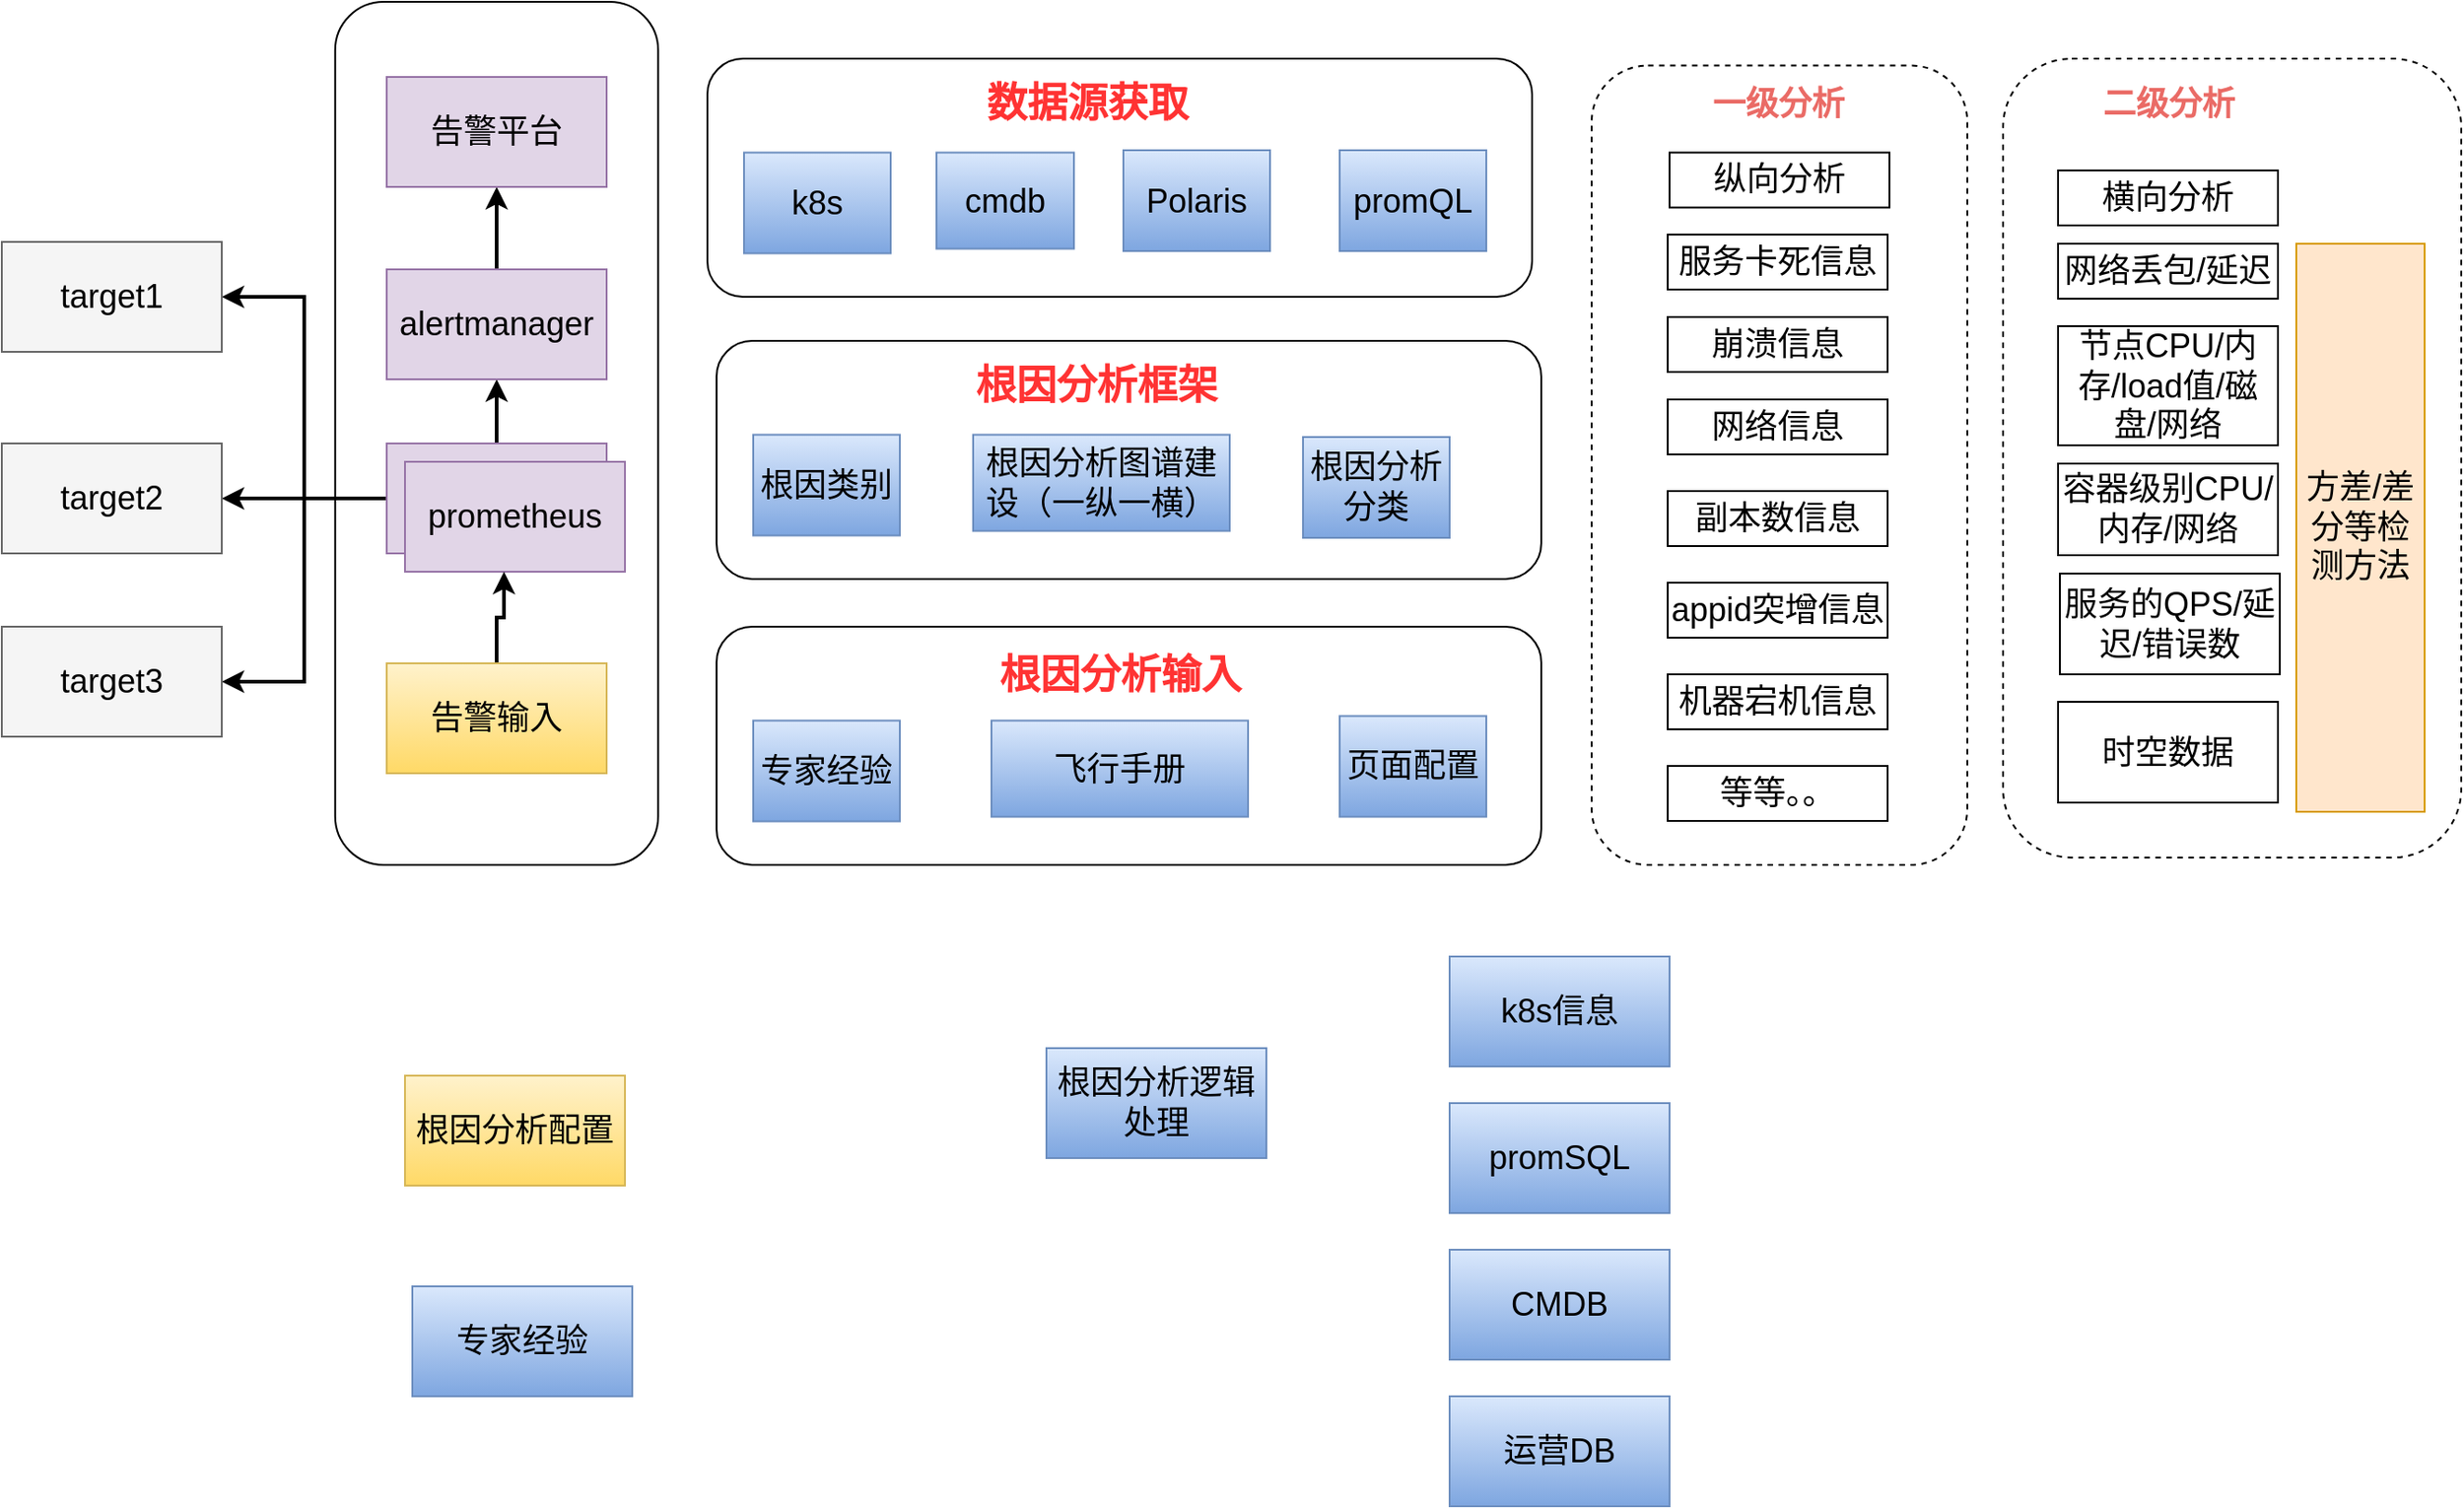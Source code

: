 <mxfile version="16.5.6" type="github">
  <diagram id="Aqf99x5-OG6gZ8053Yl7" name="第 1 页">
    <mxGraphModel dx="996" dy="561" grid="1" gridSize="10" guides="1" tooltips="1" connect="1" arrows="1" fold="1" page="1" pageScale="1" pageWidth="827" pageHeight="1169" math="0" shadow="0">
      <root>
        <mxCell id="0" />
        <mxCell id="1" parent="0" />
        <mxCell id="qlhYkGJH06k92T9zRMgj-84" value="" style="rounded=1;whiteSpace=wrap;html=1;" vertex="1" parent="1">
          <mxGeometry x="251.88" y="2" width="176.25" height="471" as="geometry" />
        </mxCell>
        <mxCell id="qlhYkGJH06k92T9zRMgj-83" value="" style="rounded=1;whiteSpace=wrap;html=1;fontSize=18;fontColor=#000000;strokeColor=#000000;strokeWidth=1;dashed=1;" vertex="1" parent="1">
          <mxGeometry x="937.5" y="36.75" width="205" height="436.25" as="geometry" />
        </mxCell>
        <mxCell id="qlhYkGJH06k92T9zRMgj-63" value="" style="rounded=1;whiteSpace=wrap;html=1;" vertex="1" parent="1">
          <mxGeometry x="460" y="187" width="450" height="130" as="geometry" />
        </mxCell>
        <mxCell id="qlhYkGJH06k92T9zRMgj-3" style="edgeStyle=orthogonalEdgeStyle;rounded=0;orthogonalLoop=1;jettySize=auto;html=1;exitX=0;exitY=0.5;exitDx=0;exitDy=0;entryX=1;entryY=0.5;entryDx=0;entryDy=0;fontSize=18;fontColor=#000000;strokeColor=#000000;strokeWidth=2;" edge="1" parent="1" source="qlhYkGJH06k92T9zRMgj-7" target="qlhYkGJH06k92T9zRMgj-8">
          <mxGeometry relative="1" as="geometry" />
        </mxCell>
        <mxCell id="qlhYkGJH06k92T9zRMgj-4" style="edgeStyle=orthogonalEdgeStyle;rounded=0;orthogonalLoop=1;jettySize=auto;html=1;exitX=0;exitY=0.5;exitDx=0;exitDy=0;fontSize=18;fontColor=#000000;strokeColor=#000000;strokeWidth=2;" edge="1" parent="1" source="qlhYkGJH06k92T9zRMgj-7" target="qlhYkGJH06k92T9zRMgj-9">
          <mxGeometry relative="1" as="geometry" />
        </mxCell>
        <mxCell id="qlhYkGJH06k92T9zRMgj-5" style="edgeStyle=orthogonalEdgeStyle;rounded=0;orthogonalLoop=1;jettySize=auto;html=1;exitX=0;exitY=0.5;exitDx=0;exitDy=0;entryX=1;entryY=0.5;entryDx=0;entryDy=0;fontSize=18;fontColor=#000000;strokeColor=#000000;strokeWidth=2;" edge="1" parent="1" source="qlhYkGJH06k92T9zRMgj-7" target="qlhYkGJH06k92T9zRMgj-10">
          <mxGeometry relative="1" as="geometry" />
        </mxCell>
        <mxCell id="qlhYkGJH06k92T9zRMgj-6" style="edgeStyle=orthogonalEdgeStyle;rounded=0;orthogonalLoop=1;jettySize=auto;html=1;exitX=0.5;exitY=0;exitDx=0;exitDy=0;fontSize=18;fontColor=#000000;strokeColor=#000000;strokeWidth=2;" edge="1" parent="1" source="qlhYkGJH06k92T9zRMgj-7" target="qlhYkGJH06k92T9zRMgj-12">
          <mxGeometry relative="1" as="geometry" />
        </mxCell>
        <mxCell id="qlhYkGJH06k92T9zRMgj-7" value="&lt;font color=&quot;#000000&quot;&gt;prometheus&lt;/font&gt;" style="rounded=0;whiteSpace=wrap;html=1;fontSize=18;strokeColor=#9673a6;strokeWidth=1;fillColor=#e1d5e7;" vertex="1" parent="1">
          <mxGeometry x="280" y="243" width="120" height="60" as="geometry" />
        </mxCell>
        <mxCell id="qlhYkGJH06k92T9zRMgj-8" value="&lt;font color=&quot;#000000&quot;&gt;target1&lt;/font&gt;" style="rounded=0;whiteSpace=wrap;html=1;fontSize=18;fontColor=#333333;strokeColor=#666666;strokeWidth=1;fillColor=#f5f5f5;" vertex="1" parent="1">
          <mxGeometry x="70" y="133" width="120" height="60" as="geometry" />
        </mxCell>
        <mxCell id="qlhYkGJH06k92T9zRMgj-9" value="&lt;font color=&quot;#000000&quot;&gt;target2&lt;/font&gt;" style="rounded=0;whiteSpace=wrap;html=1;fontSize=18;fontColor=#333333;strokeColor=#666666;strokeWidth=1;fillColor=#f5f5f5;" vertex="1" parent="1">
          <mxGeometry x="70" y="243" width="120" height="60" as="geometry" />
        </mxCell>
        <mxCell id="qlhYkGJH06k92T9zRMgj-10" value="&lt;font color=&quot;#000000&quot;&gt;target3&lt;/font&gt;" style="rounded=0;whiteSpace=wrap;html=1;fontSize=18;fontColor=#333333;strokeColor=#666666;strokeWidth=1;fillColor=#f5f5f5;" vertex="1" parent="1">
          <mxGeometry x="70" y="343" width="120" height="60" as="geometry" />
        </mxCell>
        <mxCell id="qlhYkGJH06k92T9zRMgj-60" style="edgeStyle=orthogonalEdgeStyle;rounded=0;orthogonalLoop=1;jettySize=auto;html=1;exitX=0.5;exitY=0;exitDx=0;exitDy=0;strokeWidth=2;" edge="1" parent="1" source="qlhYkGJH06k92T9zRMgj-12" target="qlhYkGJH06k92T9zRMgj-13">
          <mxGeometry relative="1" as="geometry" />
        </mxCell>
        <mxCell id="qlhYkGJH06k92T9zRMgj-12" value="&lt;font color=&quot;#000000&quot;&gt;alertmanager&lt;/font&gt;" style="whiteSpace=wrap;html=1;fontSize=18;strokeColor=#9673a6;rounded=0;strokeWidth=1;fillColor=#e1d5e7;" vertex="1" parent="1">
          <mxGeometry x="280" y="148" width="120" height="60" as="geometry" />
        </mxCell>
        <mxCell id="qlhYkGJH06k92T9zRMgj-13" value="告警平台" style="whiteSpace=wrap;html=1;fontSize=18;strokeColor=#9673a6;rounded=0;strokeWidth=1;fillColor=#e1d5e7;" vertex="1" parent="1">
          <mxGeometry x="280" y="43" width="120" height="60" as="geometry" />
        </mxCell>
        <mxCell id="qlhYkGJH06k92T9zRMgj-15" value="&lt;font color=&quot;#000000&quot;&gt;prometheus&lt;/font&gt;" style="rounded=0;whiteSpace=wrap;html=1;fontSize=18;strokeColor=#9673a6;strokeWidth=1;fillColor=#e1d5e7;" vertex="1" parent="1">
          <mxGeometry x="290" y="253" width="120" height="60" as="geometry" />
        </mxCell>
        <mxCell id="qlhYkGJH06k92T9zRMgj-16" style="edgeStyle=orthogonalEdgeStyle;rounded=0;orthogonalLoop=1;jettySize=auto;html=1;exitX=0.5;exitY=0;exitDx=0;exitDy=0;entryX=0.45;entryY=1;entryDx=0;entryDy=0;entryPerimeter=0;fontSize=18;fontColor=#000000;strokeColor=#000000;strokeWidth=2;" edge="1" parent="1" source="qlhYkGJH06k92T9zRMgj-17" target="qlhYkGJH06k92T9zRMgj-15">
          <mxGeometry relative="1" as="geometry" />
        </mxCell>
        <mxCell id="qlhYkGJH06k92T9zRMgj-17" value="&lt;font color=&quot;#000000&quot;&gt;告警输入&lt;/font&gt;" style="whiteSpace=wrap;html=1;fontSize=18;strokeColor=#d6b656;rounded=0;strokeWidth=1;fillColor=#fff2cc;gradientColor=#ffd966;" vertex="1" parent="1">
          <mxGeometry x="280" y="363" width="120" height="60" as="geometry" />
        </mxCell>
        <mxCell id="qlhYkGJH06k92T9zRMgj-22" value="&lt;font color=&quot;#000000&quot;&gt;根因分析配置&lt;/font&gt;" style="whiteSpace=wrap;html=1;fontSize=18;strokeColor=#d6b656;rounded=0;strokeWidth=1;fillColor=#fff2cc;gradientColor=#ffd966;" vertex="1" parent="1">
          <mxGeometry x="290" y="588" width="120" height="60" as="geometry" />
        </mxCell>
        <mxCell id="qlhYkGJH06k92T9zRMgj-32" value="&lt;font color=&quot;#000000&quot;&gt;服务卡死信息&lt;/font&gt;" style="whiteSpace=wrap;html=1;fontSize=18;strokeColor=#000000;fontColor=#FF0000;rounded=0;strokeWidth=1;" vertex="1" parent="1">
          <mxGeometry x="979" y="129" width="120" height="30" as="geometry" />
        </mxCell>
        <mxCell id="qlhYkGJH06k92T9zRMgj-34" value="&lt;font color=&quot;#000000&quot;&gt;崩溃信息&lt;/font&gt;" style="whiteSpace=wrap;html=1;fontSize=18;strokeColor=#000000;fontColor=#FF0000;rounded=0;strokeWidth=1;" vertex="1" parent="1">
          <mxGeometry x="979" y="174" width="120" height="30" as="geometry" />
        </mxCell>
        <mxCell id="qlhYkGJH06k92T9zRMgj-35" value="&lt;font color=&quot;#000000&quot;&gt;网络信息&lt;/font&gt;" style="whiteSpace=wrap;html=1;fontSize=18;strokeColor=#000000;fontColor=#FF0000;rounded=0;strokeWidth=1;" vertex="1" parent="1">
          <mxGeometry x="979" y="219" width="120" height="30" as="geometry" />
        </mxCell>
        <mxCell id="qlhYkGJH06k92T9zRMgj-36" value="&lt;font color=&quot;#000000&quot;&gt;副本数信息&lt;/font&gt;" style="whiteSpace=wrap;html=1;fontSize=18;strokeColor=#000000;fontColor=#FF0000;rounded=0;strokeWidth=1;" vertex="1" parent="1">
          <mxGeometry x="979" y="269" width="120" height="30" as="geometry" />
        </mxCell>
        <mxCell id="qlhYkGJH06k92T9zRMgj-37" value="&lt;font color=&quot;#000000&quot;&gt;appid突增信息&lt;/font&gt;" style="whiteSpace=wrap;html=1;fontSize=18;strokeColor=#000000;fontColor=#FF0000;rounded=0;strokeWidth=1;" vertex="1" parent="1">
          <mxGeometry x="979" y="319" width="120" height="30" as="geometry" />
        </mxCell>
        <mxCell id="qlhYkGJH06k92T9zRMgj-38" value="&lt;font color=&quot;#000000&quot;&gt;机器宕机信息&lt;/font&gt;" style="whiteSpace=wrap;html=1;fontSize=18;strokeColor=#000000;fontColor=#FF0000;rounded=0;strokeWidth=1;" vertex="1" parent="1">
          <mxGeometry x="979" y="369" width="120" height="30" as="geometry" />
        </mxCell>
        <mxCell id="qlhYkGJH06k92T9zRMgj-39" value="&lt;font color=&quot;#000000&quot;&gt;等等。。&lt;/font&gt;" style="whiteSpace=wrap;html=1;fontSize=18;strokeColor=#000000;fontColor=#FF0000;rounded=0;strokeWidth=1;" vertex="1" parent="1">
          <mxGeometry x="979" y="419" width="120" height="30" as="geometry" />
        </mxCell>
        <mxCell id="qlhYkGJH06k92T9zRMgj-40" value="&lt;font color=&quot;#ea6b66&quot;&gt;&lt;b&gt;一级分析&lt;/b&gt;&lt;/font&gt;" style="text;html=1;align=center;verticalAlign=middle;resizable=0;points=[];autosize=1;strokeColor=none;fillColor=none;fontSize=18;fontColor=#000000;" vertex="1" parent="1">
          <mxGeometry x="994" y="43" width="90" height="30" as="geometry" />
        </mxCell>
        <mxCell id="qlhYkGJH06k92T9zRMgj-41" value="" style="rounded=1;whiteSpace=wrap;html=1;fontSize=18;fontColor=#000000;strokeColor=#000000;strokeWidth=1;dashed=1;" vertex="1" parent="1">
          <mxGeometry x="1162" y="33" width="250" height="436" as="geometry" />
        </mxCell>
        <mxCell id="qlhYkGJH06k92T9zRMgj-42" value="&lt;font color=&quot;#000000&quot;&gt;网络丢包/延迟&lt;/font&gt;" style="whiteSpace=wrap;html=1;fontSize=18;strokeColor=#000000;fontColor=#FF0000;rounded=0;strokeWidth=1;" vertex="1" parent="1">
          <mxGeometry x="1192" y="134" width="120" height="30" as="geometry" />
        </mxCell>
        <mxCell id="qlhYkGJH06k92T9zRMgj-43" value="&lt;font color=&quot;#000000&quot;&gt;节点CPU/内存/load值/磁盘/网络&lt;/font&gt;" style="whiteSpace=wrap;html=1;fontSize=18;strokeColor=#000000;fontColor=#FF0000;rounded=0;strokeWidth=1;" vertex="1" parent="1">
          <mxGeometry x="1192" y="179" width="120" height="65" as="geometry" />
        </mxCell>
        <mxCell id="qlhYkGJH06k92T9zRMgj-44" value="&lt;font color=&quot;#000000&quot;&gt;容器级别CPU/内存/网络&lt;/font&gt;" style="whiteSpace=wrap;html=1;fontSize=18;strokeColor=#000000;fontColor=#FF0000;rounded=0;strokeWidth=1;" vertex="1" parent="1">
          <mxGeometry x="1192" y="254" width="120" height="50" as="geometry" />
        </mxCell>
        <mxCell id="qlhYkGJH06k92T9zRMgj-45" value="&lt;font color=&quot;#000000&quot;&gt;服务的QPS/延迟/错误数&lt;/font&gt;" style="whiteSpace=wrap;html=1;fontSize=18;strokeColor=#000000;fontColor=#FF0000;rounded=0;strokeWidth=1;" vertex="1" parent="1">
          <mxGeometry x="1193" y="314" width="120" height="55" as="geometry" />
        </mxCell>
        <mxCell id="qlhYkGJH06k92T9zRMgj-46" value="&lt;font color=&quot;#ea6b66&quot;&gt;&lt;b&gt;二级分析&lt;/b&gt;&lt;/font&gt;" style="text;html=1;align=center;verticalAlign=middle;resizable=0;points=[];autosize=1;strokeColor=none;fillColor=none;fontSize=18;fontColor=#000000;" vertex="1" parent="1">
          <mxGeometry x="1207" y="43" width="90" height="30" as="geometry" />
        </mxCell>
        <mxCell id="qlhYkGJH06k92T9zRMgj-47" value="&lt;font color=&quot;#000000&quot;&gt;方差/差分等检测方法&lt;/font&gt;" style="whiteSpace=wrap;html=1;fontSize=18;strokeColor=#d79b00;rounded=0;strokeWidth=1;fillColor=#ffe6cc;" vertex="1" parent="1">
          <mxGeometry x="1322" y="134" width="70" height="310" as="geometry" />
        </mxCell>
        <mxCell id="qlhYkGJH06k92T9zRMgj-48" value="&lt;font color=&quot;#000000&quot;&gt;时空数据&lt;/font&gt;" style="whiteSpace=wrap;html=1;fontSize=18;strokeColor=#000000;fontColor=#FF0000;rounded=0;strokeWidth=1;" vertex="1" parent="1">
          <mxGeometry x="1192" y="384" width="120" height="55" as="geometry" />
        </mxCell>
        <mxCell id="qlhYkGJH06k92T9zRMgj-50" value="根因类别" style="whiteSpace=wrap;html=1;fontSize=18;strokeColor=#6c8ebf;rounded=0;strokeWidth=1;fillColor=#dae8fc;gradientColor=#7ea6e0;" vertex="1" parent="1">
          <mxGeometry x="480" y="238.25" width="80" height="55" as="geometry" />
        </mxCell>
        <mxCell id="qlhYkGJH06k92T9zRMgj-51" value="专家经验" style="whiteSpace=wrap;html=1;fontSize=18;strokeColor=#6c8ebf;rounded=0;strokeWidth=1;fillColor=#dae8fc;gradientColor=#7ea6e0;" vertex="1" parent="1">
          <mxGeometry x="294" y="703" width="120" height="60" as="geometry" />
        </mxCell>
        <mxCell id="qlhYkGJH06k92T9zRMgj-52" value="根因分析图谱建设（一纵一横）" style="whiteSpace=wrap;html=1;fontSize=18;strokeColor=#6c8ebf;rounded=0;strokeWidth=1;fillColor=#dae8fc;gradientColor=#7ea6e0;" vertex="1" parent="1">
          <mxGeometry x="600" y="238.25" width="140" height="52.5" as="geometry" />
        </mxCell>
        <mxCell id="qlhYkGJH06k92T9zRMgj-53" value="根因分析逻辑处理" style="whiteSpace=wrap;html=1;fontSize=18;strokeColor=#6c8ebf;rounded=0;strokeWidth=1;fillColor=#dae8fc;gradientColor=#7ea6e0;" vertex="1" parent="1">
          <mxGeometry x="640" y="573" width="120" height="60" as="geometry" />
        </mxCell>
        <mxCell id="qlhYkGJH06k92T9zRMgj-56" value="k8s信息" style="whiteSpace=wrap;html=1;fontSize=18;strokeColor=#6c8ebf;rounded=0;strokeWidth=1;fillColor=#dae8fc;gradientColor=#7ea6e0;" vertex="1" parent="1">
          <mxGeometry x="860" y="523" width="120" height="60" as="geometry" />
        </mxCell>
        <mxCell id="qlhYkGJH06k92T9zRMgj-57" value="promSQL" style="whiteSpace=wrap;html=1;fontSize=18;strokeColor=#6c8ebf;rounded=0;strokeWidth=1;fillColor=#dae8fc;gradientColor=#7ea6e0;" vertex="1" parent="1">
          <mxGeometry x="860" y="603" width="120" height="60" as="geometry" />
        </mxCell>
        <mxCell id="qlhYkGJH06k92T9zRMgj-58" value="CMDB" style="whiteSpace=wrap;html=1;fontSize=18;strokeColor=#6c8ebf;rounded=0;strokeWidth=1;fillColor=#dae8fc;gradientColor=#7ea6e0;" vertex="1" parent="1">
          <mxGeometry x="860" y="683" width="120" height="60" as="geometry" />
        </mxCell>
        <mxCell id="qlhYkGJH06k92T9zRMgj-59" value="运营DB" style="whiteSpace=wrap;html=1;fontSize=18;strokeColor=#6c8ebf;rounded=0;strokeWidth=1;fillColor=#dae8fc;gradientColor=#7ea6e0;" vertex="1" parent="1">
          <mxGeometry x="860" y="763" width="120" height="60" as="geometry" />
        </mxCell>
        <mxCell id="qlhYkGJH06k92T9zRMgj-64" value="根因分析分类" style="whiteSpace=wrap;html=1;fontSize=18;strokeColor=#6c8ebf;rounded=0;strokeWidth=1;fillColor=#dae8fc;gradientColor=#7ea6e0;" vertex="1" parent="1">
          <mxGeometry x="780" y="239.5" width="80" height="55" as="geometry" />
        </mxCell>
        <mxCell id="qlhYkGJH06k92T9zRMgj-65" value="&lt;b&gt;&lt;font style=&quot;font-size: 22px&quot; color=&quot;#ff3333&quot;&gt;根因分析框架&lt;/font&gt;&lt;/b&gt;" style="text;html=1;align=center;verticalAlign=middle;resizable=0;points=[];autosize=1;strokeColor=none;fillColor=none;" vertex="1" parent="1">
          <mxGeometry x="592" y="202" width="150" height="20" as="geometry" />
        </mxCell>
        <mxCell id="qlhYkGJH06k92T9zRMgj-67" value="" style="rounded=1;whiteSpace=wrap;html=1;" vertex="1" parent="1">
          <mxGeometry x="460" y="343" width="450" height="130" as="geometry" />
        </mxCell>
        <mxCell id="qlhYkGJH06k92T9zRMgj-68" value="专家经验" style="whiteSpace=wrap;html=1;fontSize=18;strokeColor=#6c8ebf;rounded=0;strokeWidth=1;fillColor=#dae8fc;gradientColor=#7ea6e0;" vertex="1" parent="1">
          <mxGeometry x="480" y="394.25" width="80" height="55" as="geometry" />
        </mxCell>
        <mxCell id="qlhYkGJH06k92T9zRMgj-69" value="飞行手册" style="whiteSpace=wrap;html=1;fontSize=18;strokeColor=#6c8ebf;rounded=0;strokeWidth=1;fillColor=#dae8fc;gradientColor=#7ea6e0;" vertex="1" parent="1">
          <mxGeometry x="610" y="394.25" width="140" height="52.5" as="geometry" />
        </mxCell>
        <mxCell id="qlhYkGJH06k92T9zRMgj-70" value="页面配置" style="whiteSpace=wrap;html=1;fontSize=18;strokeColor=#6c8ebf;rounded=0;strokeWidth=1;fillColor=#dae8fc;gradientColor=#7ea6e0;" vertex="1" parent="1">
          <mxGeometry x="800" y="391.75" width="80" height="55" as="geometry" />
        </mxCell>
        <mxCell id="qlhYkGJH06k92T9zRMgj-71" value="&lt;font color=&quot;#ff3333&quot;&gt;&lt;span style=&quot;font-size: 22px&quot;&gt;&lt;b&gt;根因分析输入&lt;/b&gt;&lt;/span&gt;&lt;/font&gt;" style="text;html=1;align=center;verticalAlign=middle;resizable=0;points=[];autosize=1;strokeColor=none;fillColor=none;" vertex="1" parent="1">
          <mxGeometry x="605" y="360" width="150" height="20" as="geometry" />
        </mxCell>
        <mxCell id="qlhYkGJH06k92T9zRMgj-74" value="" style="rounded=1;whiteSpace=wrap;html=1;" vertex="1" parent="1">
          <mxGeometry x="455" y="33" width="450" height="130" as="geometry" />
        </mxCell>
        <mxCell id="qlhYkGJH06k92T9zRMgj-75" value="k8s" style="whiteSpace=wrap;html=1;fontSize=18;strokeColor=#6c8ebf;rounded=0;strokeWidth=1;fillColor=#dae8fc;gradientColor=#7ea6e0;" vertex="1" parent="1">
          <mxGeometry x="475" y="84.25" width="80" height="55" as="geometry" />
        </mxCell>
        <mxCell id="qlhYkGJH06k92T9zRMgj-76" value="cmdb" style="whiteSpace=wrap;html=1;fontSize=18;strokeColor=#6c8ebf;rounded=0;strokeWidth=1;fillColor=#dae8fc;gradientColor=#7ea6e0;" vertex="1" parent="1">
          <mxGeometry x="580" y="84.25" width="75" height="52.5" as="geometry" />
        </mxCell>
        <mxCell id="qlhYkGJH06k92T9zRMgj-77" value="Polaris" style="whiteSpace=wrap;html=1;fontSize=18;strokeColor=#6c8ebf;rounded=0;strokeWidth=1;fillColor=#dae8fc;gradientColor=#7ea6e0;" vertex="1" parent="1">
          <mxGeometry x="682" y="83" width="80" height="55" as="geometry" />
        </mxCell>
        <mxCell id="qlhYkGJH06k92T9zRMgj-78" value="&lt;font color=&quot;#ff3333&quot;&gt;&lt;span style=&quot;font-size: 22px&quot;&gt;&lt;b&gt;数据源获取&lt;/b&gt;&lt;/span&gt;&lt;/font&gt;" style="text;html=1;align=center;verticalAlign=middle;resizable=0;points=[];autosize=1;strokeColor=none;fillColor=none;" vertex="1" parent="1">
          <mxGeometry x="597" y="48" width="130" height="20" as="geometry" />
        </mxCell>
        <mxCell id="qlhYkGJH06k92T9zRMgj-79" value="promQL" style="whiteSpace=wrap;html=1;fontSize=18;strokeColor=#6c8ebf;rounded=0;strokeWidth=1;fillColor=#dae8fc;gradientColor=#7ea6e0;" vertex="1" parent="1">
          <mxGeometry x="800" y="83" width="80" height="55" as="geometry" />
        </mxCell>
        <mxCell id="qlhYkGJH06k92T9zRMgj-81" value="&lt;font color=&quot;#000000&quot;&gt;纵向分析&lt;/font&gt;" style="whiteSpace=wrap;html=1;fontSize=18;strokeColor=#000000;fontColor=#FF0000;rounded=0;strokeWidth=1;" vertex="1" parent="1">
          <mxGeometry x="980" y="84.25" width="120" height="30" as="geometry" />
        </mxCell>
        <mxCell id="qlhYkGJH06k92T9zRMgj-82" value="&lt;font color=&quot;#000000&quot;&gt;横向分析&lt;/font&gt;" style="whiteSpace=wrap;html=1;fontSize=18;strokeColor=#000000;fontColor=#FF0000;rounded=0;strokeWidth=1;" vertex="1" parent="1">
          <mxGeometry x="1192" y="94" width="120" height="30" as="geometry" />
        </mxCell>
      </root>
    </mxGraphModel>
  </diagram>
</mxfile>
